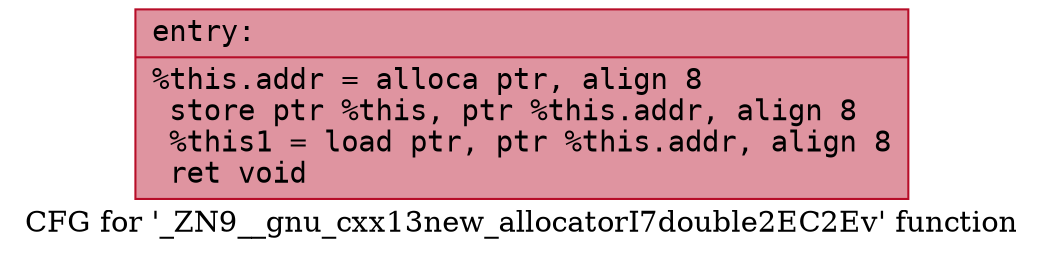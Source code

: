 digraph "CFG for '_ZN9__gnu_cxx13new_allocatorI7double2EC2Ev' function" {
	label="CFG for '_ZN9__gnu_cxx13new_allocatorI7double2EC2Ev' function";

	Node0x56307d6a2d40 [shape=record,color="#b70d28ff", style=filled, fillcolor="#b70d2870" fontname="Courier",label="{entry:\l|  %this.addr = alloca ptr, align 8\l  store ptr %this, ptr %this.addr, align 8\l  %this1 = load ptr, ptr %this.addr, align 8\l  ret void\l}"];
}
